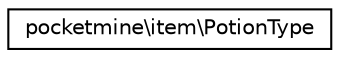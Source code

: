 digraph "Graphical Class Hierarchy"
{
 // INTERACTIVE_SVG=YES
 // LATEX_PDF_SIZE
  edge [fontname="Helvetica",fontsize="10",labelfontname="Helvetica",labelfontsize="10"];
  node [fontname="Helvetica",fontsize="10",shape=record];
  rankdir="LR";
  Node0 [label="pocketmine\\item\\PotionType",height=0.2,width=0.4,color="black", fillcolor="white", style="filled",URL="$d2/d51/classpocketmine_1_1item_1_1_potion_type.html",tooltip=" "];
}
